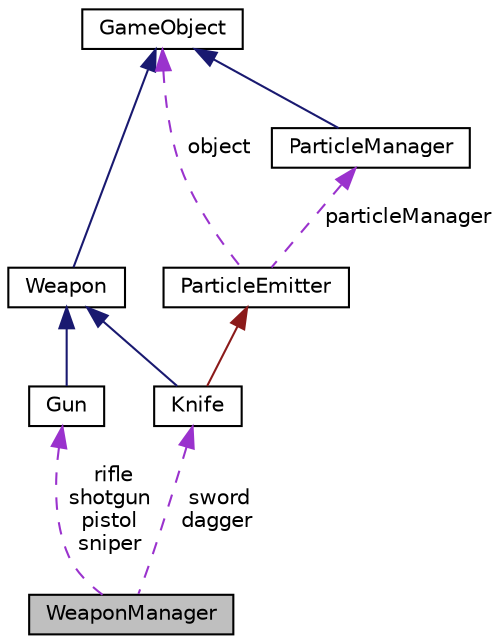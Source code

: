 digraph "WeaponManager"
{
  edge [fontname="Helvetica",fontsize="10",labelfontname="Helvetica",labelfontsize="10"];
  node [fontname="Helvetica",fontsize="10",shape=record];
  Node1 [label="WeaponManager",height=0.2,width=0.4,color="black", fillcolor="grey75", style="filled", fontcolor="black"];
  Node2 -> Node1 [dir="back",color="darkorchid3",fontsize="10",style="dashed",label=" sword\ndagger" ,fontname="Helvetica"];
  Node2 [label="Knife",height=0.2,width=0.4,color="black", fillcolor="white", style="filled",URL="$class_knife.html",tooltip="The knife header file. "];
  Node3 -> Node2 [dir="back",color="midnightblue",fontsize="10",style="solid",fontname="Helvetica"];
  Node3 [label="Weapon",height=0.2,width=0.4,color="black", fillcolor="white", style="filled",URL="$class_weapon.html"];
  Node4 -> Node3 [dir="back",color="midnightblue",fontsize="10",style="solid",fontname="Helvetica"];
  Node4 [label="GameObject",height=0.2,width=0.4,color="black", fillcolor="white", style="filled",URL="$class_game_object.html",tooltip="The game object header file. "];
  Node5 -> Node2 [dir="back",color="firebrick4",fontsize="10",style="solid",fontname="Helvetica"];
  Node5 [label="ParticleEmitter",height=0.2,width=0.4,color="black", fillcolor="white", style="filled",URL="$class_particle_emitter.html"];
  Node4 -> Node5 [dir="back",color="darkorchid3",fontsize="10",style="dashed",label=" object" ,fontname="Helvetica"];
  Node6 -> Node5 [dir="back",color="darkorchid3",fontsize="10",style="dashed",label=" particleManager" ,fontname="Helvetica"];
  Node6 [label="ParticleManager",height=0.2,width=0.4,color="black", fillcolor="white", style="filled",URL="$class_particle_manager.html"];
  Node4 -> Node6 [dir="back",color="midnightblue",fontsize="10",style="solid",fontname="Helvetica"];
  Node7 -> Node1 [dir="back",color="darkorchid3",fontsize="10",style="dashed",label=" rifle\nshotgun\npistol\nsniper" ,fontname="Helvetica"];
  Node7 [label="Gun",height=0.2,width=0.4,color="black", fillcolor="white", style="filled",URL="$class_gun.html",tooltip="The Gun header file. "];
  Node3 -> Node7 [dir="back",color="midnightblue",fontsize="10",style="solid",fontname="Helvetica"];
}
